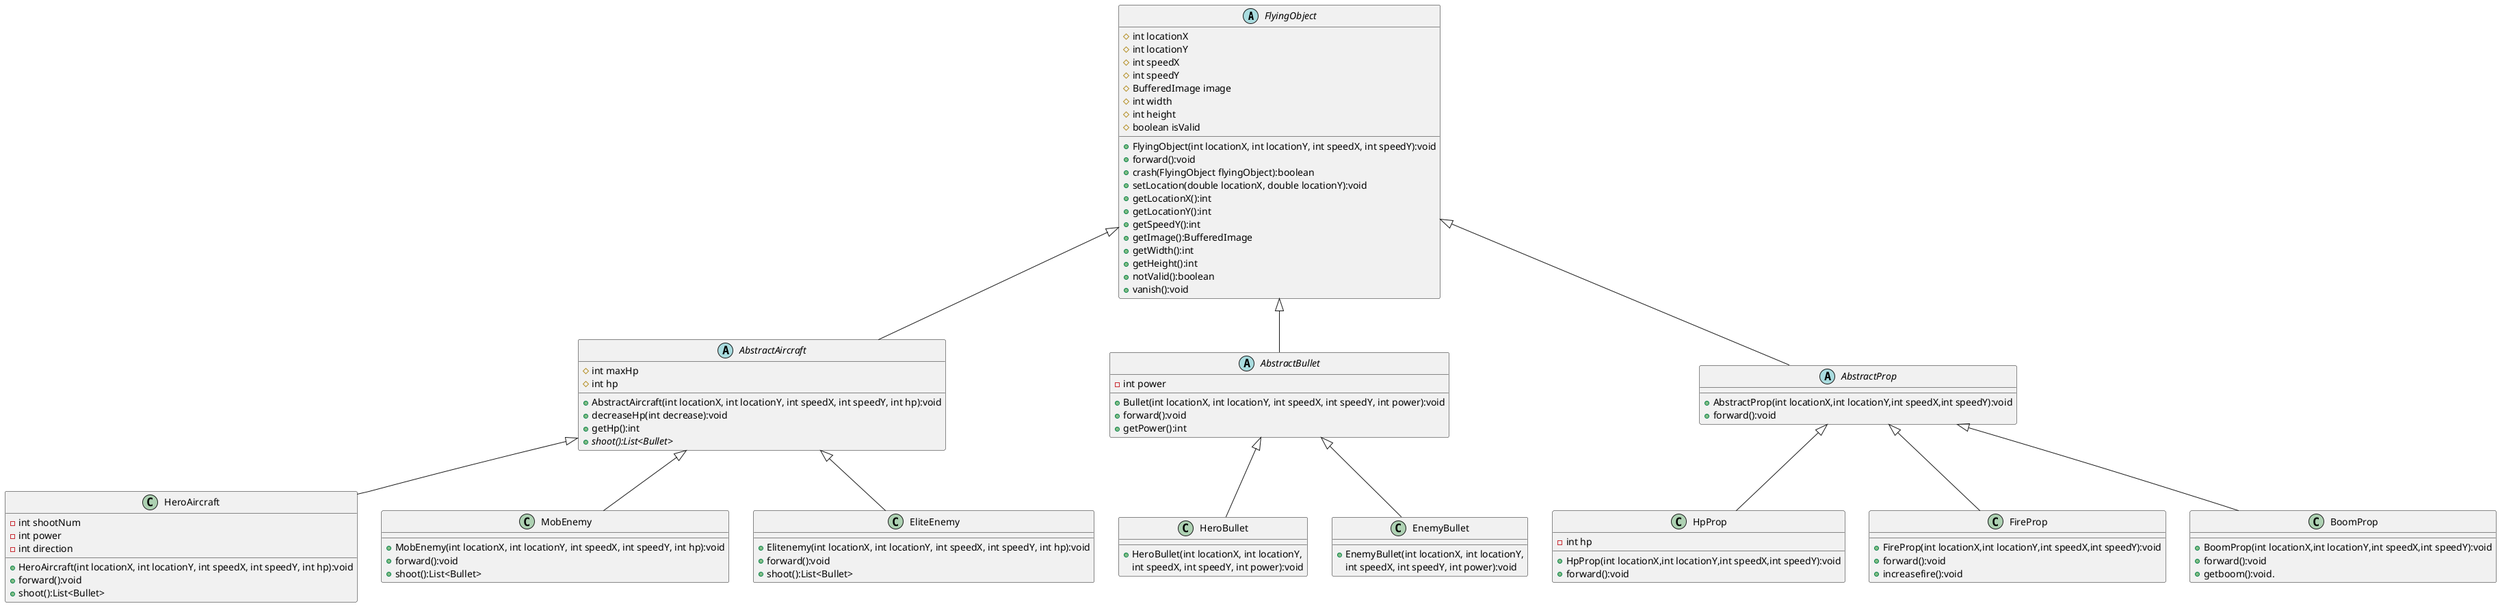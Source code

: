 @startuml
'https://plantuml.com/class-diagram

abstract class FlyingObject
{
    # int locationX
    # int locationY
    # int speedX
    # int speedY
    # BufferedImage image
    # int width
    # int height
    # boolean isValid

    + FlyingObject(int locationX, int locationY, int speedX, int speedY):void
    + forward():void
    + crash(FlyingObject flyingObject):boolean
    + setLocation(double locationX, double locationY):void
    + getLocationX():int
    + getLocationY():int
    + getSpeedY():int
    + getImage():BufferedImage
    + getWidth():int
    + getHeight():int
    + notValid():boolean
    + vanish():void
}
abstract class AbstractAircraft
{
	# int maxHp
    # int hp
    + AbstractAircraft(int locationX, int locationY, int speedX, int speedY, int hp):void
    + decreaseHp(int decrease):void
    + getHp():int
    + {abstract} shoot():List<Bullet>
 }

abstract class AbstractBullet
{
    - int power
    + Bullet(int locationX, int locationY, int speedX, int speedY, int power):void
    + forward():void
	+ getPower():int
}

abstract class AbstractProp
{
    +AbstractProp(int locationX,int locationY,int speedX,int speedY):void
    +forward():void
}

FlyingObject <|-- AbstractAircraft
FlyingObject <|-- AbstractBullet
FlyingObject <|-- AbstractProp

AbstractAircraft <|-- HeroAircraft
AbstractAircraft <|-- MobEnemy
AbstractAircraft <|-- EliteEnemy

AbstractBullet <|-- HeroBullet
AbstractBullet <|-- EnemyBullet

AbstractProp <|-- HpProp
AbstractProp <|-- FireProp
AbstractProp <|-- BoomProp

class HeroAircraft {
    - int shootNum
    - int power
    - int direction
    + HeroAircraft(int locationX, int locationY, int speedX, int speedY, int hp):void
    + forward():void
    + shoot():List<Bullet>
}

class MobEnemy {
    + MobEnemy(int locationX, int locationY, int speedX, int speedY, int hp):void
    + forward():void
    + shoot():List<Bullet>
}

class EliteEnemy {
    + Elitenemy(int locationX, int locationY, int speedX, int speedY, int hp):void
    + forward():void
    + shoot():List<Bullet>
}

class HpProp{
    -int hp
    +HpProp(int locationX,int locationY,int speedX,int speedY):void
    +forward():void
}

class FireProp{
    +FireProp(int locationX,int locationY,int speedX,int speedY):void
    +forward():void
    +increasefire():void
}

class BoomProp{
    +BoomProp(int locationX,int locationY,int speedX,int speedY):void
    +forward():void
    +getboom():void.
}




class HeroBullet {
    + HeroBullet(int locationX, int locationY,
     int speedX, int speedY, int power):void
}

class EnemyBullet {
    + EnemyBullet(int locationX, int locationY,
     int speedX, int speedY, int power):void
}

@enduml